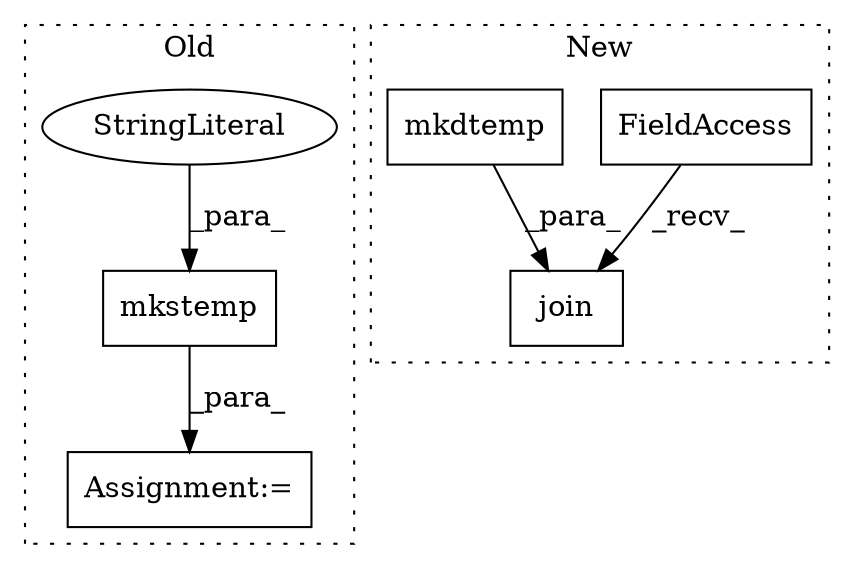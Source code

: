 digraph G {
subgraph cluster0 {
1 [label="mkstemp" a="32" s="38814,38858" l="8,1" shape="box"];
4 [label="Assignment:=" a="7" s="38803" l="2" shape="box"];
5 [label="StringLiteral" a="45" s="38830" l="7" shape="ellipse"];
label = "Old";
style="dotted";
}
subgraph cluster1 {
2 [label="join" a="32" s="38908,38924" l="5,1" shape="box"];
3 [label="FieldAccess" a="22" s="38900" l="7" shape="box"];
6 [label="mkdtemp" a="32" s="38852,38870" l="8,1" shape="box"];
label = "New";
style="dotted";
}
1 -> 4 [label="_para_"];
3 -> 2 [label="_recv_"];
5 -> 1 [label="_para_"];
6 -> 2 [label="_para_"];
}